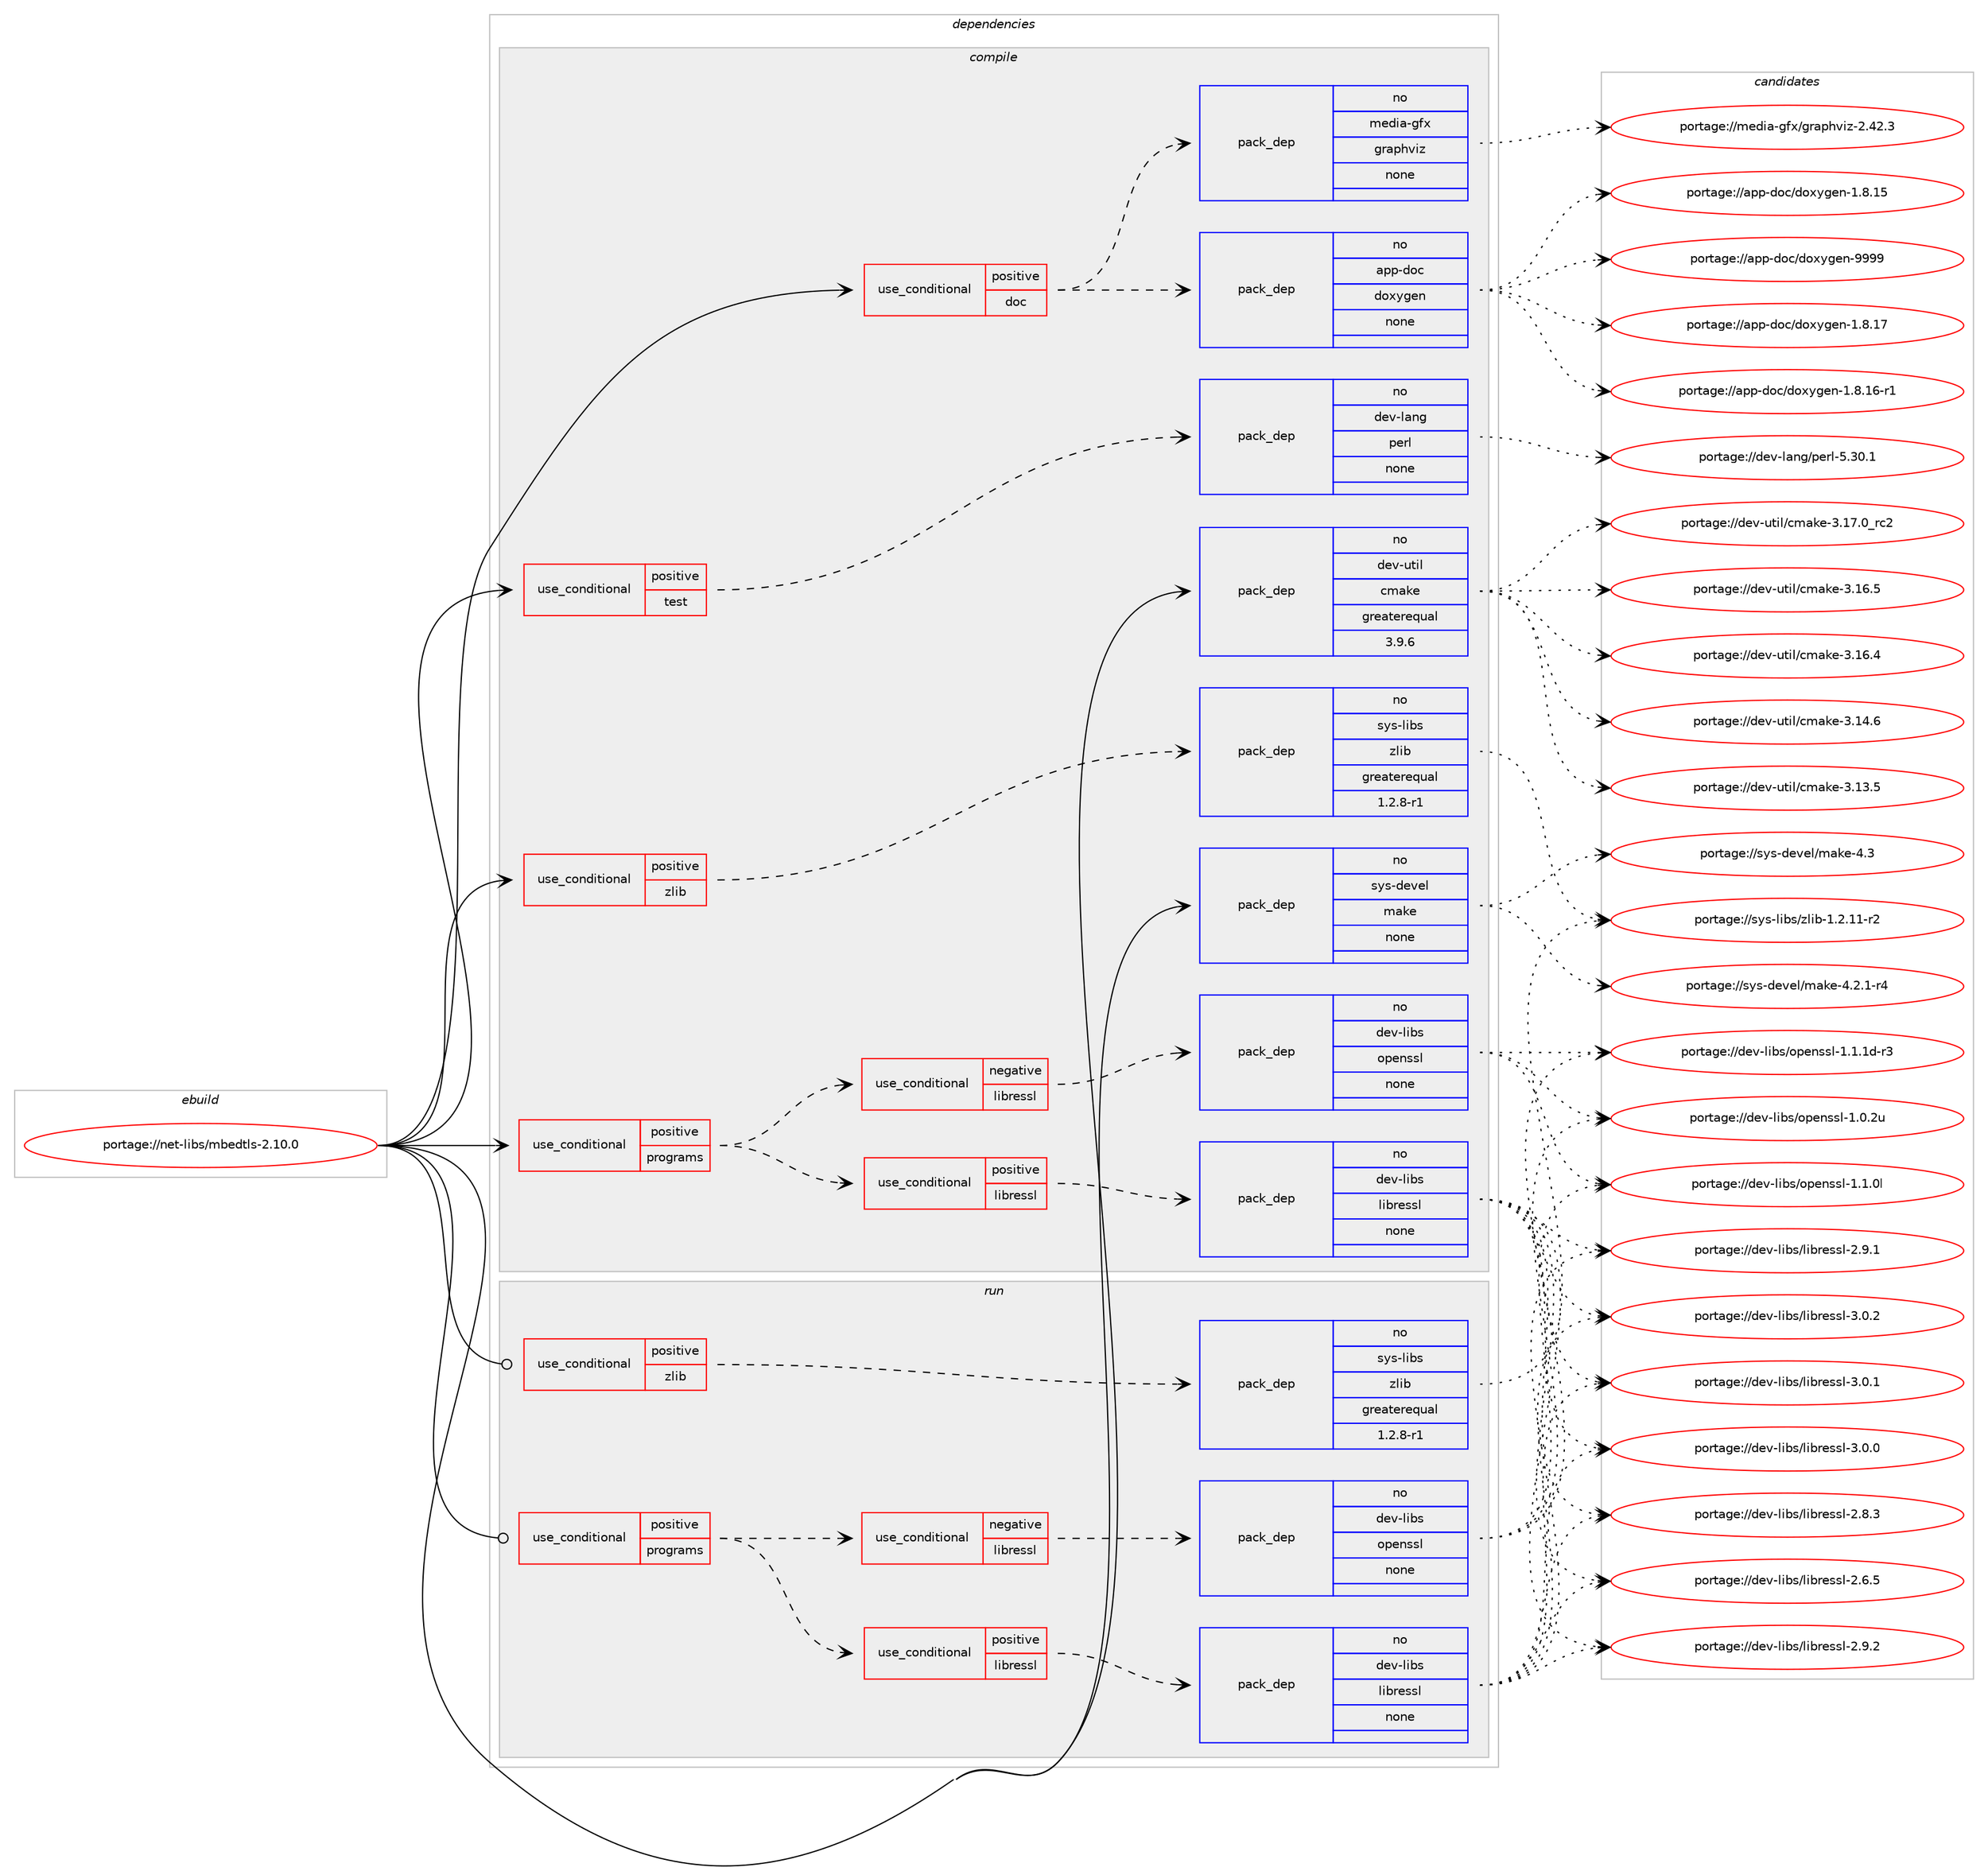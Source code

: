 digraph prolog {

# *************
# Graph options
# *************

newrank=true;
concentrate=true;
compound=true;
graph [rankdir=LR,fontname=Helvetica,fontsize=10,ranksep=1.5];#, ranksep=2.5, nodesep=0.2];
edge  [arrowhead=vee];
node  [fontname=Helvetica,fontsize=10];

# **********
# The ebuild
# **********

subgraph cluster_leftcol {
color=gray;
rank=same;
label=<<i>ebuild</i>>;
id [label="portage://net-libs/mbedtls-2.10.0", color=red, width=4, href="../net-libs/mbedtls-2.10.0.svg"];
}

# ****************
# The dependencies
# ****************

subgraph cluster_midcol {
color=gray;
label=<<i>dependencies</i>>;
subgraph cluster_compile {
fillcolor="#eeeeee";
style=filled;
label=<<i>compile</i>>;
subgraph cond11440 {
dependency58120 [label=<<TABLE BORDER="0" CELLBORDER="1" CELLSPACING="0" CELLPADDING="4"><TR><TD ROWSPAN="3" CELLPADDING="10">use_conditional</TD></TR><TR><TD>positive</TD></TR><TR><TD>doc</TD></TR></TABLE>>, shape=none, color=red];
subgraph pack45544 {
dependency58121 [label=<<TABLE BORDER="0" CELLBORDER="1" CELLSPACING="0" CELLPADDING="4" WIDTH="220"><TR><TD ROWSPAN="6" CELLPADDING="30">pack_dep</TD></TR><TR><TD WIDTH="110">no</TD></TR><TR><TD>app-doc</TD></TR><TR><TD>doxygen</TD></TR><TR><TD>none</TD></TR><TR><TD></TD></TR></TABLE>>, shape=none, color=blue];
}
dependency58120:e -> dependency58121:w [weight=20,style="dashed",arrowhead="vee"];
subgraph pack45545 {
dependency58122 [label=<<TABLE BORDER="0" CELLBORDER="1" CELLSPACING="0" CELLPADDING="4" WIDTH="220"><TR><TD ROWSPAN="6" CELLPADDING="30">pack_dep</TD></TR><TR><TD WIDTH="110">no</TD></TR><TR><TD>media-gfx</TD></TR><TR><TD>graphviz</TD></TR><TR><TD>none</TD></TR><TR><TD></TD></TR></TABLE>>, shape=none, color=blue];
}
dependency58120:e -> dependency58122:w [weight=20,style="dashed",arrowhead="vee"];
}
id:e -> dependency58120:w [weight=20,style="solid",arrowhead="vee"];
subgraph cond11441 {
dependency58123 [label=<<TABLE BORDER="0" CELLBORDER="1" CELLSPACING="0" CELLPADDING="4"><TR><TD ROWSPAN="3" CELLPADDING="10">use_conditional</TD></TR><TR><TD>positive</TD></TR><TR><TD>programs</TD></TR></TABLE>>, shape=none, color=red];
subgraph cond11442 {
dependency58124 [label=<<TABLE BORDER="0" CELLBORDER="1" CELLSPACING="0" CELLPADDING="4"><TR><TD ROWSPAN="3" CELLPADDING="10">use_conditional</TD></TR><TR><TD>negative</TD></TR><TR><TD>libressl</TD></TR></TABLE>>, shape=none, color=red];
subgraph pack45546 {
dependency58125 [label=<<TABLE BORDER="0" CELLBORDER="1" CELLSPACING="0" CELLPADDING="4" WIDTH="220"><TR><TD ROWSPAN="6" CELLPADDING="30">pack_dep</TD></TR><TR><TD WIDTH="110">no</TD></TR><TR><TD>dev-libs</TD></TR><TR><TD>openssl</TD></TR><TR><TD>none</TD></TR><TR><TD></TD></TR></TABLE>>, shape=none, color=blue];
}
dependency58124:e -> dependency58125:w [weight=20,style="dashed",arrowhead="vee"];
}
dependency58123:e -> dependency58124:w [weight=20,style="dashed",arrowhead="vee"];
subgraph cond11443 {
dependency58126 [label=<<TABLE BORDER="0" CELLBORDER="1" CELLSPACING="0" CELLPADDING="4"><TR><TD ROWSPAN="3" CELLPADDING="10">use_conditional</TD></TR><TR><TD>positive</TD></TR><TR><TD>libressl</TD></TR></TABLE>>, shape=none, color=red];
subgraph pack45547 {
dependency58127 [label=<<TABLE BORDER="0" CELLBORDER="1" CELLSPACING="0" CELLPADDING="4" WIDTH="220"><TR><TD ROWSPAN="6" CELLPADDING="30">pack_dep</TD></TR><TR><TD WIDTH="110">no</TD></TR><TR><TD>dev-libs</TD></TR><TR><TD>libressl</TD></TR><TR><TD>none</TD></TR><TR><TD></TD></TR></TABLE>>, shape=none, color=blue];
}
dependency58126:e -> dependency58127:w [weight=20,style="dashed",arrowhead="vee"];
}
dependency58123:e -> dependency58126:w [weight=20,style="dashed",arrowhead="vee"];
}
id:e -> dependency58123:w [weight=20,style="solid",arrowhead="vee"];
subgraph cond11444 {
dependency58128 [label=<<TABLE BORDER="0" CELLBORDER="1" CELLSPACING="0" CELLPADDING="4"><TR><TD ROWSPAN="3" CELLPADDING="10">use_conditional</TD></TR><TR><TD>positive</TD></TR><TR><TD>test</TD></TR></TABLE>>, shape=none, color=red];
subgraph pack45548 {
dependency58129 [label=<<TABLE BORDER="0" CELLBORDER="1" CELLSPACING="0" CELLPADDING="4" WIDTH="220"><TR><TD ROWSPAN="6" CELLPADDING="30">pack_dep</TD></TR><TR><TD WIDTH="110">no</TD></TR><TR><TD>dev-lang</TD></TR><TR><TD>perl</TD></TR><TR><TD>none</TD></TR><TR><TD></TD></TR></TABLE>>, shape=none, color=blue];
}
dependency58128:e -> dependency58129:w [weight=20,style="dashed",arrowhead="vee"];
}
id:e -> dependency58128:w [weight=20,style="solid",arrowhead="vee"];
subgraph cond11445 {
dependency58130 [label=<<TABLE BORDER="0" CELLBORDER="1" CELLSPACING="0" CELLPADDING="4"><TR><TD ROWSPAN="3" CELLPADDING="10">use_conditional</TD></TR><TR><TD>positive</TD></TR><TR><TD>zlib</TD></TR></TABLE>>, shape=none, color=red];
subgraph pack45549 {
dependency58131 [label=<<TABLE BORDER="0" CELLBORDER="1" CELLSPACING="0" CELLPADDING="4" WIDTH="220"><TR><TD ROWSPAN="6" CELLPADDING="30">pack_dep</TD></TR><TR><TD WIDTH="110">no</TD></TR><TR><TD>sys-libs</TD></TR><TR><TD>zlib</TD></TR><TR><TD>greaterequal</TD></TR><TR><TD>1.2.8-r1</TD></TR></TABLE>>, shape=none, color=blue];
}
dependency58130:e -> dependency58131:w [weight=20,style="dashed",arrowhead="vee"];
}
id:e -> dependency58130:w [weight=20,style="solid",arrowhead="vee"];
subgraph pack45550 {
dependency58132 [label=<<TABLE BORDER="0" CELLBORDER="1" CELLSPACING="0" CELLPADDING="4" WIDTH="220"><TR><TD ROWSPAN="6" CELLPADDING="30">pack_dep</TD></TR><TR><TD WIDTH="110">no</TD></TR><TR><TD>dev-util</TD></TR><TR><TD>cmake</TD></TR><TR><TD>greaterequal</TD></TR><TR><TD>3.9.6</TD></TR></TABLE>>, shape=none, color=blue];
}
id:e -> dependency58132:w [weight=20,style="solid",arrowhead="vee"];
subgraph pack45551 {
dependency58133 [label=<<TABLE BORDER="0" CELLBORDER="1" CELLSPACING="0" CELLPADDING="4" WIDTH="220"><TR><TD ROWSPAN="6" CELLPADDING="30">pack_dep</TD></TR><TR><TD WIDTH="110">no</TD></TR><TR><TD>sys-devel</TD></TR><TR><TD>make</TD></TR><TR><TD>none</TD></TR><TR><TD></TD></TR></TABLE>>, shape=none, color=blue];
}
id:e -> dependency58133:w [weight=20,style="solid",arrowhead="vee"];
}
subgraph cluster_compileandrun {
fillcolor="#eeeeee";
style=filled;
label=<<i>compile and run</i>>;
}
subgraph cluster_run {
fillcolor="#eeeeee";
style=filled;
label=<<i>run</i>>;
subgraph cond11446 {
dependency58134 [label=<<TABLE BORDER="0" CELLBORDER="1" CELLSPACING="0" CELLPADDING="4"><TR><TD ROWSPAN="3" CELLPADDING="10">use_conditional</TD></TR><TR><TD>positive</TD></TR><TR><TD>programs</TD></TR></TABLE>>, shape=none, color=red];
subgraph cond11447 {
dependency58135 [label=<<TABLE BORDER="0" CELLBORDER="1" CELLSPACING="0" CELLPADDING="4"><TR><TD ROWSPAN="3" CELLPADDING="10">use_conditional</TD></TR><TR><TD>negative</TD></TR><TR><TD>libressl</TD></TR></TABLE>>, shape=none, color=red];
subgraph pack45552 {
dependency58136 [label=<<TABLE BORDER="0" CELLBORDER="1" CELLSPACING="0" CELLPADDING="4" WIDTH="220"><TR><TD ROWSPAN="6" CELLPADDING="30">pack_dep</TD></TR><TR><TD WIDTH="110">no</TD></TR><TR><TD>dev-libs</TD></TR><TR><TD>openssl</TD></TR><TR><TD>none</TD></TR><TR><TD></TD></TR></TABLE>>, shape=none, color=blue];
}
dependency58135:e -> dependency58136:w [weight=20,style="dashed",arrowhead="vee"];
}
dependency58134:e -> dependency58135:w [weight=20,style="dashed",arrowhead="vee"];
subgraph cond11448 {
dependency58137 [label=<<TABLE BORDER="0" CELLBORDER="1" CELLSPACING="0" CELLPADDING="4"><TR><TD ROWSPAN="3" CELLPADDING="10">use_conditional</TD></TR><TR><TD>positive</TD></TR><TR><TD>libressl</TD></TR></TABLE>>, shape=none, color=red];
subgraph pack45553 {
dependency58138 [label=<<TABLE BORDER="0" CELLBORDER="1" CELLSPACING="0" CELLPADDING="4" WIDTH="220"><TR><TD ROWSPAN="6" CELLPADDING="30">pack_dep</TD></TR><TR><TD WIDTH="110">no</TD></TR><TR><TD>dev-libs</TD></TR><TR><TD>libressl</TD></TR><TR><TD>none</TD></TR><TR><TD></TD></TR></TABLE>>, shape=none, color=blue];
}
dependency58137:e -> dependency58138:w [weight=20,style="dashed",arrowhead="vee"];
}
dependency58134:e -> dependency58137:w [weight=20,style="dashed",arrowhead="vee"];
}
id:e -> dependency58134:w [weight=20,style="solid",arrowhead="odot"];
subgraph cond11449 {
dependency58139 [label=<<TABLE BORDER="0" CELLBORDER="1" CELLSPACING="0" CELLPADDING="4"><TR><TD ROWSPAN="3" CELLPADDING="10">use_conditional</TD></TR><TR><TD>positive</TD></TR><TR><TD>zlib</TD></TR></TABLE>>, shape=none, color=red];
subgraph pack45554 {
dependency58140 [label=<<TABLE BORDER="0" CELLBORDER="1" CELLSPACING="0" CELLPADDING="4" WIDTH="220"><TR><TD ROWSPAN="6" CELLPADDING="30">pack_dep</TD></TR><TR><TD WIDTH="110">no</TD></TR><TR><TD>sys-libs</TD></TR><TR><TD>zlib</TD></TR><TR><TD>greaterequal</TD></TR><TR><TD>1.2.8-r1</TD></TR></TABLE>>, shape=none, color=blue];
}
dependency58139:e -> dependency58140:w [weight=20,style="dashed",arrowhead="vee"];
}
id:e -> dependency58139:w [weight=20,style="solid",arrowhead="odot"];
}
}

# **************
# The candidates
# **************

subgraph cluster_choices {
rank=same;
color=gray;
label=<<i>candidates</i>>;

subgraph choice45544 {
color=black;
nodesep=1;
choice971121124510011199471001111201211031011104557575757 [label="portage://app-doc/doxygen-9999", color=red, width=4,href="../app-doc/doxygen-9999.svg"];
choice9711211245100111994710011112012110310111045494656464955 [label="portage://app-doc/doxygen-1.8.17", color=red, width=4,href="../app-doc/doxygen-1.8.17.svg"];
choice97112112451001119947100111120121103101110454946564649544511449 [label="portage://app-doc/doxygen-1.8.16-r1", color=red, width=4,href="../app-doc/doxygen-1.8.16-r1.svg"];
choice9711211245100111994710011112012110310111045494656464953 [label="portage://app-doc/doxygen-1.8.15", color=red, width=4,href="../app-doc/doxygen-1.8.15.svg"];
dependency58121:e -> choice971121124510011199471001111201211031011104557575757:w [style=dotted,weight="100"];
dependency58121:e -> choice9711211245100111994710011112012110310111045494656464955:w [style=dotted,weight="100"];
dependency58121:e -> choice97112112451001119947100111120121103101110454946564649544511449:w [style=dotted,weight="100"];
dependency58121:e -> choice9711211245100111994710011112012110310111045494656464953:w [style=dotted,weight="100"];
}
subgraph choice45545 {
color=black;
nodesep=1;
choice1091011001059745103102120471031149711210411810512245504652504651 [label="portage://media-gfx/graphviz-2.42.3", color=red, width=4,href="../media-gfx/graphviz-2.42.3.svg"];
dependency58122:e -> choice1091011001059745103102120471031149711210411810512245504652504651:w [style=dotted,weight="100"];
}
subgraph choice45546 {
color=black;
nodesep=1;
choice1001011184510810598115471111121011101151151084549464946491004511451 [label="portage://dev-libs/openssl-1.1.1d-r3", color=red, width=4,href="../dev-libs/openssl-1.1.1d-r3.svg"];
choice100101118451081059811547111112101110115115108454946494648108 [label="portage://dev-libs/openssl-1.1.0l", color=red, width=4,href="../dev-libs/openssl-1.1.0l.svg"];
choice100101118451081059811547111112101110115115108454946484650117 [label="portage://dev-libs/openssl-1.0.2u", color=red, width=4,href="../dev-libs/openssl-1.0.2u.svg"];
dependency58125:e -> choice1001011184510810598115471111121011101151151084549464946491004511451:w [style=dotted,weight="100"];
dependency58125:e -> choice100101118451081059811547111112101110115115108454946494648108:w [style=dotted,weight="100"];
dependency58125:e -> choice100101118451081059811547111112101110115115108454946484650117:w [style=dotted,weight="100"];
}
subgraph choice45547 {
color=black;
nodesep=1;
choice10010111845108105981154710810598114101115115108455146484650 [label="portage://dev-libs/libressl-3.0.2", color=red, width=4,href="../dev-libs/libressl-3.0.2.svg"];
choice10010111845108105981154710810598114101115115108455146484649 [label="portage://dev-libs/libressl-3.0.1", color=red, width=4,href="../dev-libs/libressl-3.0.1.svg"];
choice10010111845108105981154710810598114101115115108455146484648 [label="portage://dev-libs/libressl-3.0.0", color=red, width=4,href="../dev-libs/libressl-3.0.0.svg"];
choice10010111845108105981154710810598114101115115108455046574650 [label="portage://dev-libs/libressl-2.9.2", color=red, width=4,href="../dev-libs/libressl-2.9.2.svg"];
choice10010111845108105981154710810598114101115115108455046574649 [label="portage://dev-libs/libressl-2.9.1", color=red, width=4,href="../dev-libs/libressl-2.9.1.svg"];
choice10010111845108105981154710810598114101115115108455046564651 [label="portage://dev-libs/libressl-2.8.3", color=red, width=4,href="../dev-libs/libressl-2.8.3.svg"];
choice10010111845108105981154710810598114101115115108455046544653 [label="portage://dev-libs/libressl-2.6.5", color=red, width=4,href="../dev-libs/libressl-2.6.5.svg"];
dependency58127:e -> choice10010111845108105981154710810598114101115115108455146484650:w [style=dotted,weight="100"];
dependency58127:e -> choice10010111845108105981154710810598114101115115108455146484649:w [style=dotted,weight="100"];
dependency58127:e -> choice10010111845108105981154710810598114101115115108455146484648:w [style=dotted,weight="100"];
dependency58127:e -> choice10010111845108105981154710810598114101115115108455046574650:w [style=dotted,weight="100"];
dependency58127:e -> choice10010111845108105981154710810598114101115115108455046574649:w [style=dotted,weight="100"];
dependency58127:e -> choice10010111845108105981154710810598114101115115108455046564651:w [style=dotted,weight="100"];
dependency58127:e -> choice10010111845108105981154710810598114101115115108455046544653:w [style=dotted,weight="100"];
}
subgraph choice45548 {
color=black;
nodesep=1;
choice10010111845108971101034711210111410845534651484649 [label="portage://dev-lang/perl-5.30.1", color=red, width=4,href="../dev-lang/perl-5.30.1.svg"];
dependency58129:e -> choice10010111845108971101034711210111410845534651484649:w [style=dotted,weight="100"];
}
subgraph choice45549 {
color=black;
nodesep=1;
choice11512111545108105981154712210810598454946504649494511450 [label="portage://sys-libs/zlib-1.2.11-r2", color=red, width=4,href="../sys-libs/zlib-1.2.11-r2.svg"];
dependency58131:e -> choice11512111545108105981154712210810598454946504649494511450:w [style=dotted,weight="100"];
}
subgraph choice45550 {
color=black;
nodesep=1;
choice1001011184511711610510847991099710710145514649554648951149950 [label="portage://dev-util/cmake-3.17.0_rc2", color=red, width=4,href="../dev-util/cmake-3.17.0_rc2.svg"];
choice1001011184511711610510847991099710710145514649544653 [label="portage://dev-util/cmake-3.16.5", color=red, width=4,href="../dev-util/cmake-3.16.5.svg"];
choice1001011184511711610510847991099710710145514649544652 [label="portage://dev-util/cmake-3.16.4", color=red, width=4,href="../dev-util/cmake-3.16.4.svg"];
choice1001011184511711610510847991099710710145514649524654 [label="portage://dev-util/cmake-3.14.6", color=red, width=4,href="../dev-util/cmake-3.14.6.svg"];
choice1001011184511711610510847991099710710145514649514653 [label="portage://dev-util/cmake-3.13.5", color=red, width=4,href="../dev-util/cmake-3.13.5.svg"];
dependency58132:e -> choice1001011184511711610510847991099710710145514649554648951149950:w [style=dotted,weight="100"];
dependency58132:e -> choice1001011184511711610510847991099710710145514649544653:w [style=dotted,weight="100"];
dependency58132:e -> choice1001011184511711610510847991099710710145514649544652:w [style=dotted,weight="100"];
dependency58132:e -> choice1001011184511711610510847991099710710145514649524654:w [style=dotted,weight="100"];
dependency58132:e -> choice1001011184511711610510847991099710710145514649514653:w [style=dotted,weight="100"];
}
subgraph choice45551 {
color=black;
nodesep=1;
choice11512111545100101118101108471099710710145524651 [label="portage://sys-devel/make-4.3", color=red, width=4,href="../sys-devel/make-4.3.svg"];
choice1151211154510010111810110847109971071014552465046494511452 [label="portage://sys-devel/make-4.2.1-r4", color=red, width=4,href="../sys-devel/make-4.2.1-r4.svg"];
dependency58133:e -> choice11512111545100101118101108471099710710145524651:w [style=dotted,weight="100"];
dependency58133:e -> choice1151211154510010111810110847109971071014552465046494511452:w [style=dotted,weight="100"];
}
subgraph choice45552 {
color=black;
nodesep=1;
choice1001011184510810598115471111121011101151151084549464946491004511451 [label="portage://dev-libs/openssl-1.1.1d-r3", color=red, width=4,href="../dev-libs/openssl-1.1.1d-r3.svg"];
choice100101118451081059811547111112101110115115108454946494648108 [label="portage://dev-libs/openssl-1.1.0l", color=red, width=4,href="../dev-libs/openssl-1.1.0l.svg"];
choice100101118451081059811547111112101110115115108454946484650117 [label="portage://dev-libs/openssl-1.0.2u", color=red, width=4,href="../dev-libs/openssl-1.0.2u.svg"];
dependency58136:e -> choice1001011184510810598115471111121011101151151084549464946491004511451:w [style=dotted,weight="100"];
dependency58136:e -> choice100101118451081059811547111112101110115115108454946494648108:w [style=dotted,weight="100"];
dependency58136:e -> choice100101118451081059811547111112101110115115108454946484650117:w [style=dotted,weight="100"];
}
subgraph choice45553 {
color=black;
nodesep=1;
choice10010111845108105981154710810598114101115115108455146484650 [label="portage://dev-libs/libressl-3.0.2", color=red, width=4,href="../dev-libs/libressl-3.0.2.svg"];
choice10010111845108105981154710810598114101115115108455146484649 [label="portage://dev-libs/libressl-3.0.1", color=red, width=4,href="../dev-libs/libressl-3.0.1.svg"];
choice10010111845108105981154710810598114101115115108455146484648 [label="portage://dev-libs/libressl-3.0.0", color=red, width=4,href="../dev-libs/libressl-3.0.0.svg"];
choice10010111845108105981154710810598114101115115108455046574650 [label="portage://dev-libs/libressl-2.9.2", color=red, width=4,href="../dev-libs/libressl-2.9.2.svg"];
choice10010111845108105981154710810598114101115115108455046574649 [label="portage://dev-libs/libressl-2.9.1", color=red, width=4,href="../dev-libs/libressl-2.9.1.svg"];
choice10010111845108105981154710810598114101115115108455046564651 [label="portage://dev-libs/libressl-2.8.3", color=red, width=4,href="../dev-libs/libressl-2.8.3.svg"];
choice10010111845108105981154710810598114101115115108455046544653 [label="portage://dev-libs/libressl-2.6.5", color=red, width=4,href="../dev-libs/libressl-2.6.5.svg"];
dependency58138:e -> choice10010111845108105981154710810598114101115115108455146484650:w [style=dotted,weight="100"];
dependency58138:e -> choice10010111845108105981154710810598114101115115108455146484649:w [style=dotted,weight="100"];
dependency58138:e -> choice10010111845108105981154710810598114101115115108455146484648:w [style=dotted,weight="100"];
dependency58138:e -> choice10010111845108105981154710810598114101115115108455046574650:w [style=dotted,weight="100"];
dependency58138:e -> choice10010111845108105981154710810598114101115115108455046574649:w [style=dotted,weight="100"];
dependency58138:e -> choice10010111845108105981154710810598114101115115108455046564651:w [style=dotted,weight="100"];
dependency58138:e -> choice10010111845108105981154710810598114101115115108455046544653:w [style=dotted,weight="100"];
}
subgraph choice45554 {
color=black;
nodesep=1;
choice11512111545108105981154712210810598454946504649494511450 [label="portage://sys-libs/zlib-1.2.11-r2", color=red, width=4,href="../sys-libs/zlib-1.2.11-r2.svg"];
dependency58140:e -> choice11512111545108105981154712210810598454946504649494511450:w [style=dotted,weight="100"];
}
}

}
